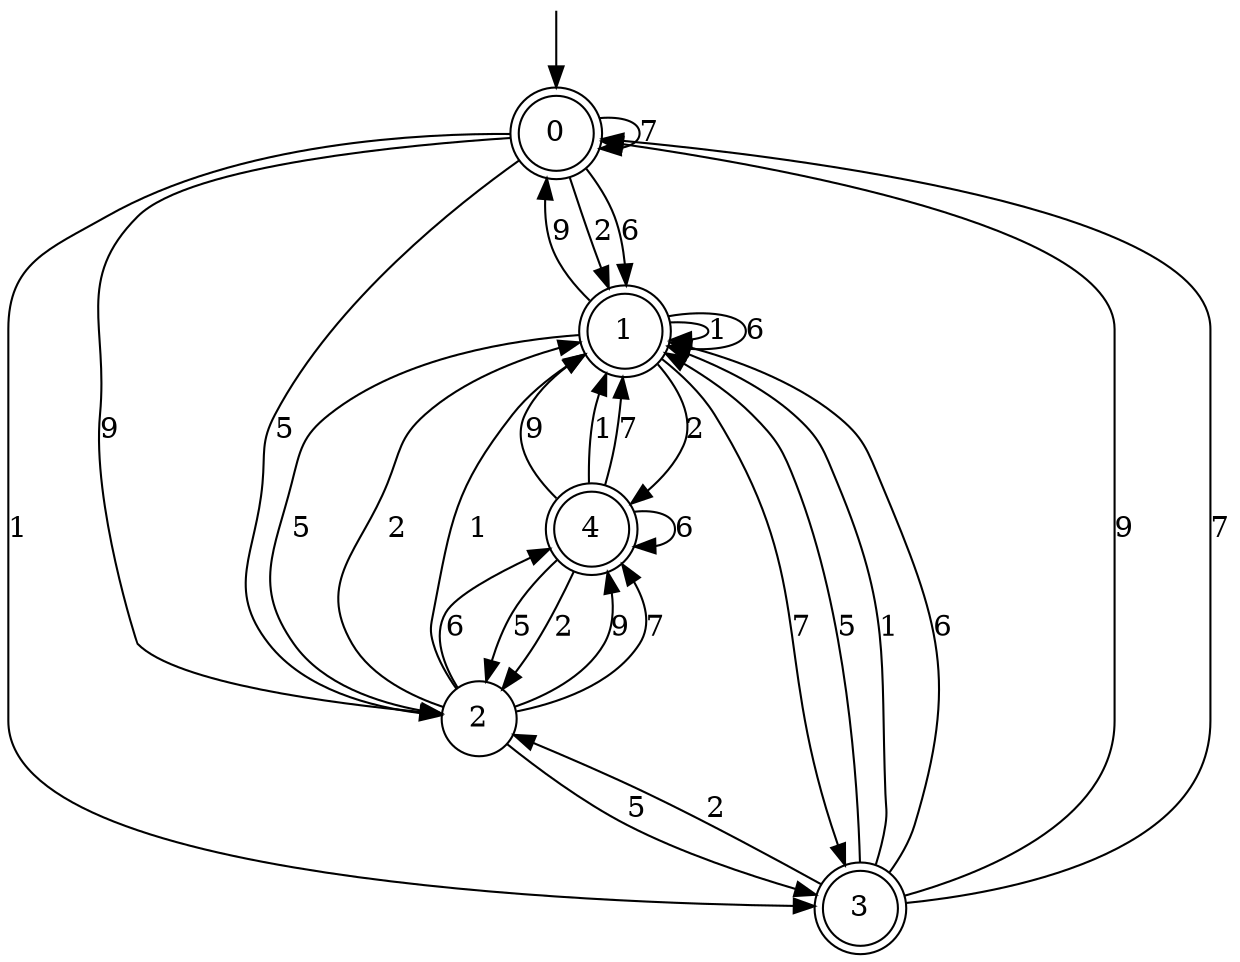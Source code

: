 digraph g {

	s0 [shape="doublecircle" label="0"];
	s1 [shape="doublecircle" label="1"];
	s2 [shape="circle" label="2"];
	s3 [shape="doublecircle" label="3"];
	s4 [shape="doublecircle" label="4"];
	s0 -> s1 [label="2"];
	s0 -> s2 [label="9"];
	s0 -> s2 [label="5"];
	s0 -> s3 [label="1"];
	s0 -> s0 [label="7"];
	s0 -> s1 [label="6"];
	s1 -> s4 [label="2"];
	s1 -> s0 [label="9"];
	s1 -> s2 [label="5"];
	s1 -> s1 [label="1"];
	s1 -> s3 [label="7"];
	s1 -> s1 [label="6"];
	s2 -> s1 [label="2"];
	s2 -> s4 [label="9"];
	s2 -> s3 [label="5"];
	s2 -> s1 [label="1"];
	s2 -> s4 [label="7"];
	s2 -> s4 [label="6"];
	s3 -> s2 [label="2"];
	s3 -> s0 [label="9"];
	s3 -> s1 [label="5"];
	s3 -> s1 [label="1"];
	s3 -> s0 [label="7"];
	s3 -> s1 [label="6"];
	s4 -> s2 [label="2"];
	s4 -> s1 [label="9"];
	s4 -> s2 [label="5"];
	s4 -> s1 [label="1"];
	s4 -> s1 [label="7"];
	s4 -> s4 [label="6"];

__start0 [label="" shape="none" width="0" height="0"];
__start0 -> s0;

}
